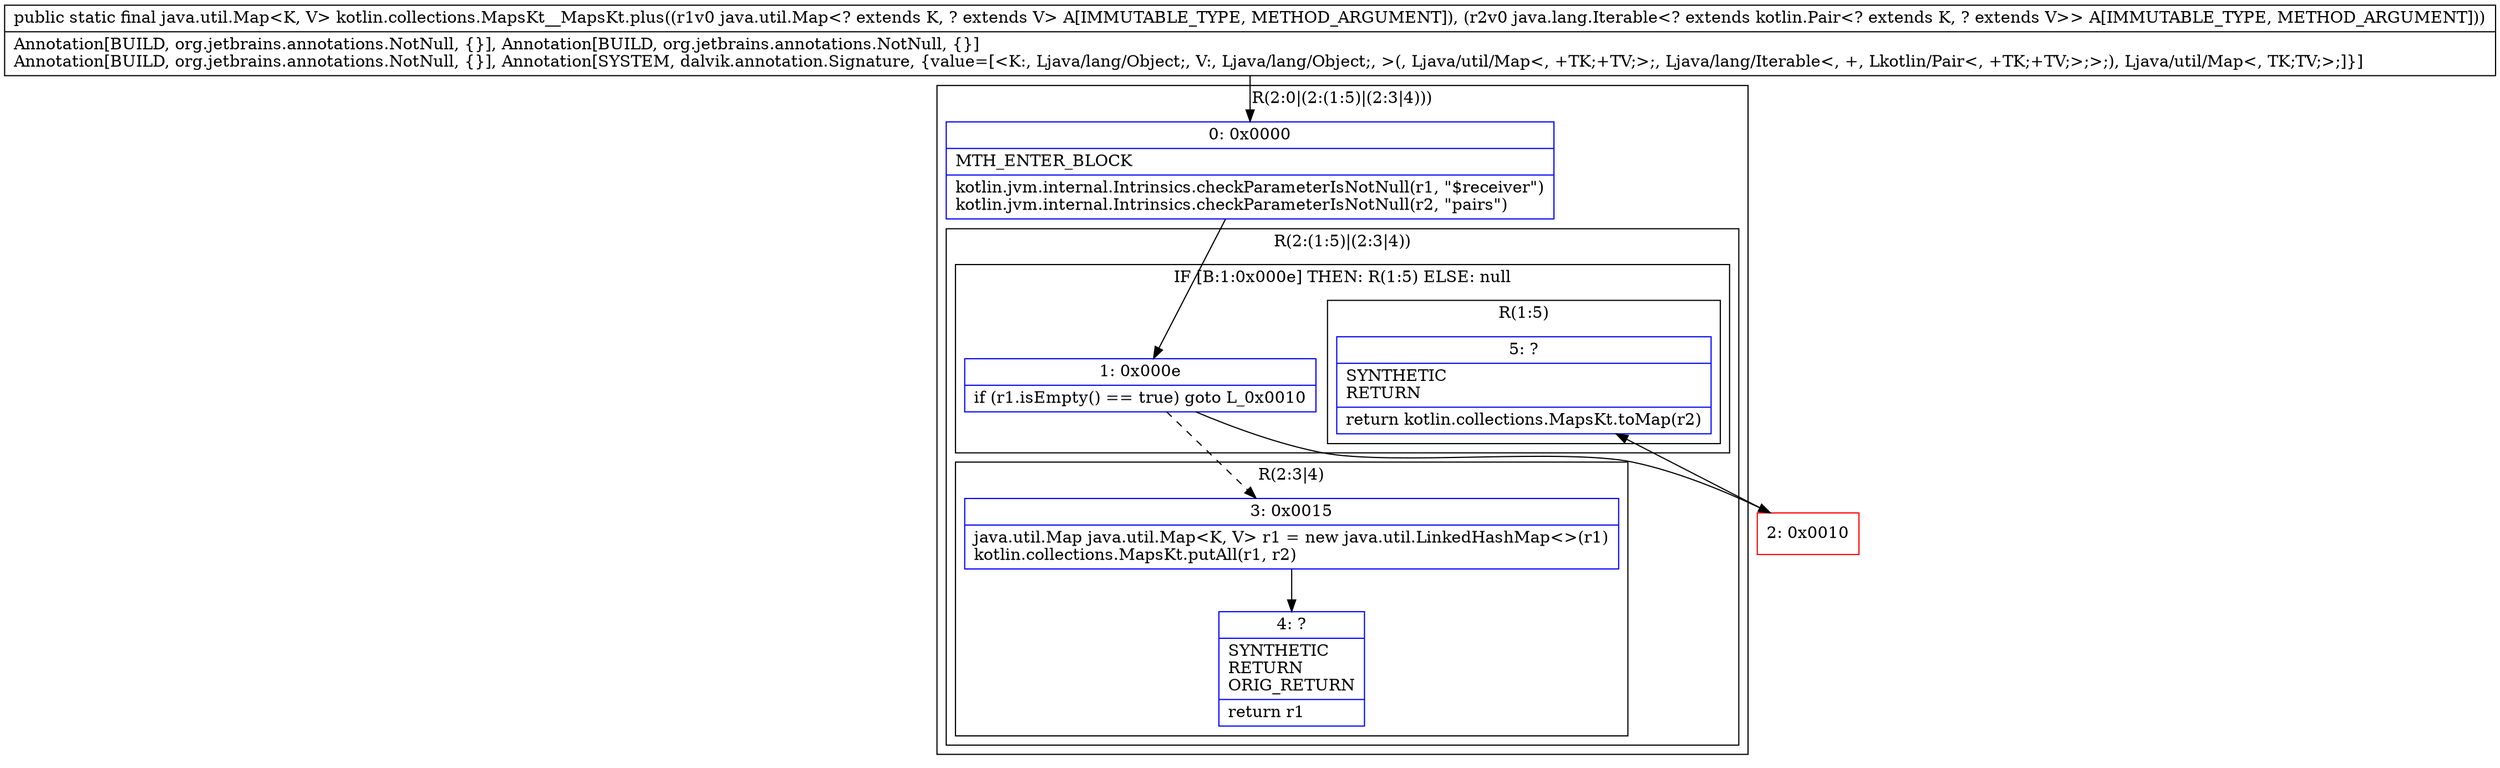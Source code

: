 digraph "CFG forkotlin.collections.MapsKt__MapsKt.plus(Ljava\/util\/Map;Ljava\/lang\/Iterable;)Ljava\/util\/Map;" {
subgraph cluster_Region_525033946 {
label = "R(2:0|(2:(1:5)|(2:3|4)))";
node [shape=record,color=blue];
Node_0 [shape=record,label="{0\:\ 0x0000|MTH_ENTER_BLOCK\l|kotlin.jvm.internal.Intrinsics.checkParameterIsNotNull(r1, \"$receiver\")\lkotlin.jvm.internal.Intrinsics.checkParameterIsNotNull(r2, \"pairs\")\l}"];
subgraph cluster_Region_233433808 {
label = "R(2:(1:5)|(2:3|4))";
node [shape=record,color=blue];
subgraph cluster_IfRegion_1192418765 {
label = "IF [B:1:0x000e] THEN: R(1:5) ELSE: null";
node [shape=record,color=blue];
Node_1 [shape=record,label="{1\:\ 0x000e|if (r1.isEmpty() == true) goto L_0x0010\l}"];
subgraph cluster_Region_809179129 {
label = "R(1:5)";
node [shape=record,color=blue];
Node_5 [shape=record,label="{5\:\ ?|SYNTHETIC\lRETURN\l|return kotlin.collections.MapsKt.toMap(r2)\l}"];
}
}
subgraph cluster_Region_807863027 {
label = "R(2:3|4)";
node [shape=record,color=blue];
Node_3 [shape=record,label="{3\:\ 0x0015|java.util.Map java.util.Map\<K, V\> r1 = new java.util.LinkedHashMap\<\>(r1)\lkotlin.collections.MapsKt.putAll(r1, r2)\l}"];
Node_4 [shape=record,label="{4\:\ ?|SYNTHETIC\lRETURN\lORIG_RETURN\l|return r1\l}"];
}
}
}
Node_2 [shape=record,color=red,label="{2\:\ 0x0010}"];
MethodNode[shape=record,label="{public static final java.util.Map\<K, V\> kotlin.collections.MapsKt__MapsKt.plus((r1v0 java.util.Map\<? extends K, ? extends V\> A[IMMUTABLE_TYPE, METHOD_ARGUMENT]), (r2v0 java.lang.Iterable\<? extends kotlin.Pair\<? extends K, ? extends V\>\> A[IMMUTABLE_TYPE, METHOD_ARGUMENT]))  | Annotation[BUILD, org.jetbrains.annotations.NotNull, \{\}], Annotation[BUILD, org.jetbrains.annotations.NotNull, \{\}]\lAnnotation[BUILD, org.jetbrains.annotations.NotNull, \{\}], Annotation[SYSTEM, dalvik.annotation.Signature, \{value=[\<K:, Ljava\/lang\/Object;, V:, Ljava\/lang\/Object;, \>(, Ljava\/util\/Map\<, +TK;+TV;\>;, Ljava\/lang\/Iterable\<, +, Lkotlin\/Pair\<, +TK;+TV;\>;\>;), Ljava\/util\/Map\<, TK;TV;\>;]\}]\l}"];
MethodNode -> Node_0;
Node_0 -> Node_1;
Node_1 -> Node_2;
Node_1 -> Node_3[style=dashed];
Node_3 -> Node_4;
Node_2 -> Node_5;
}

